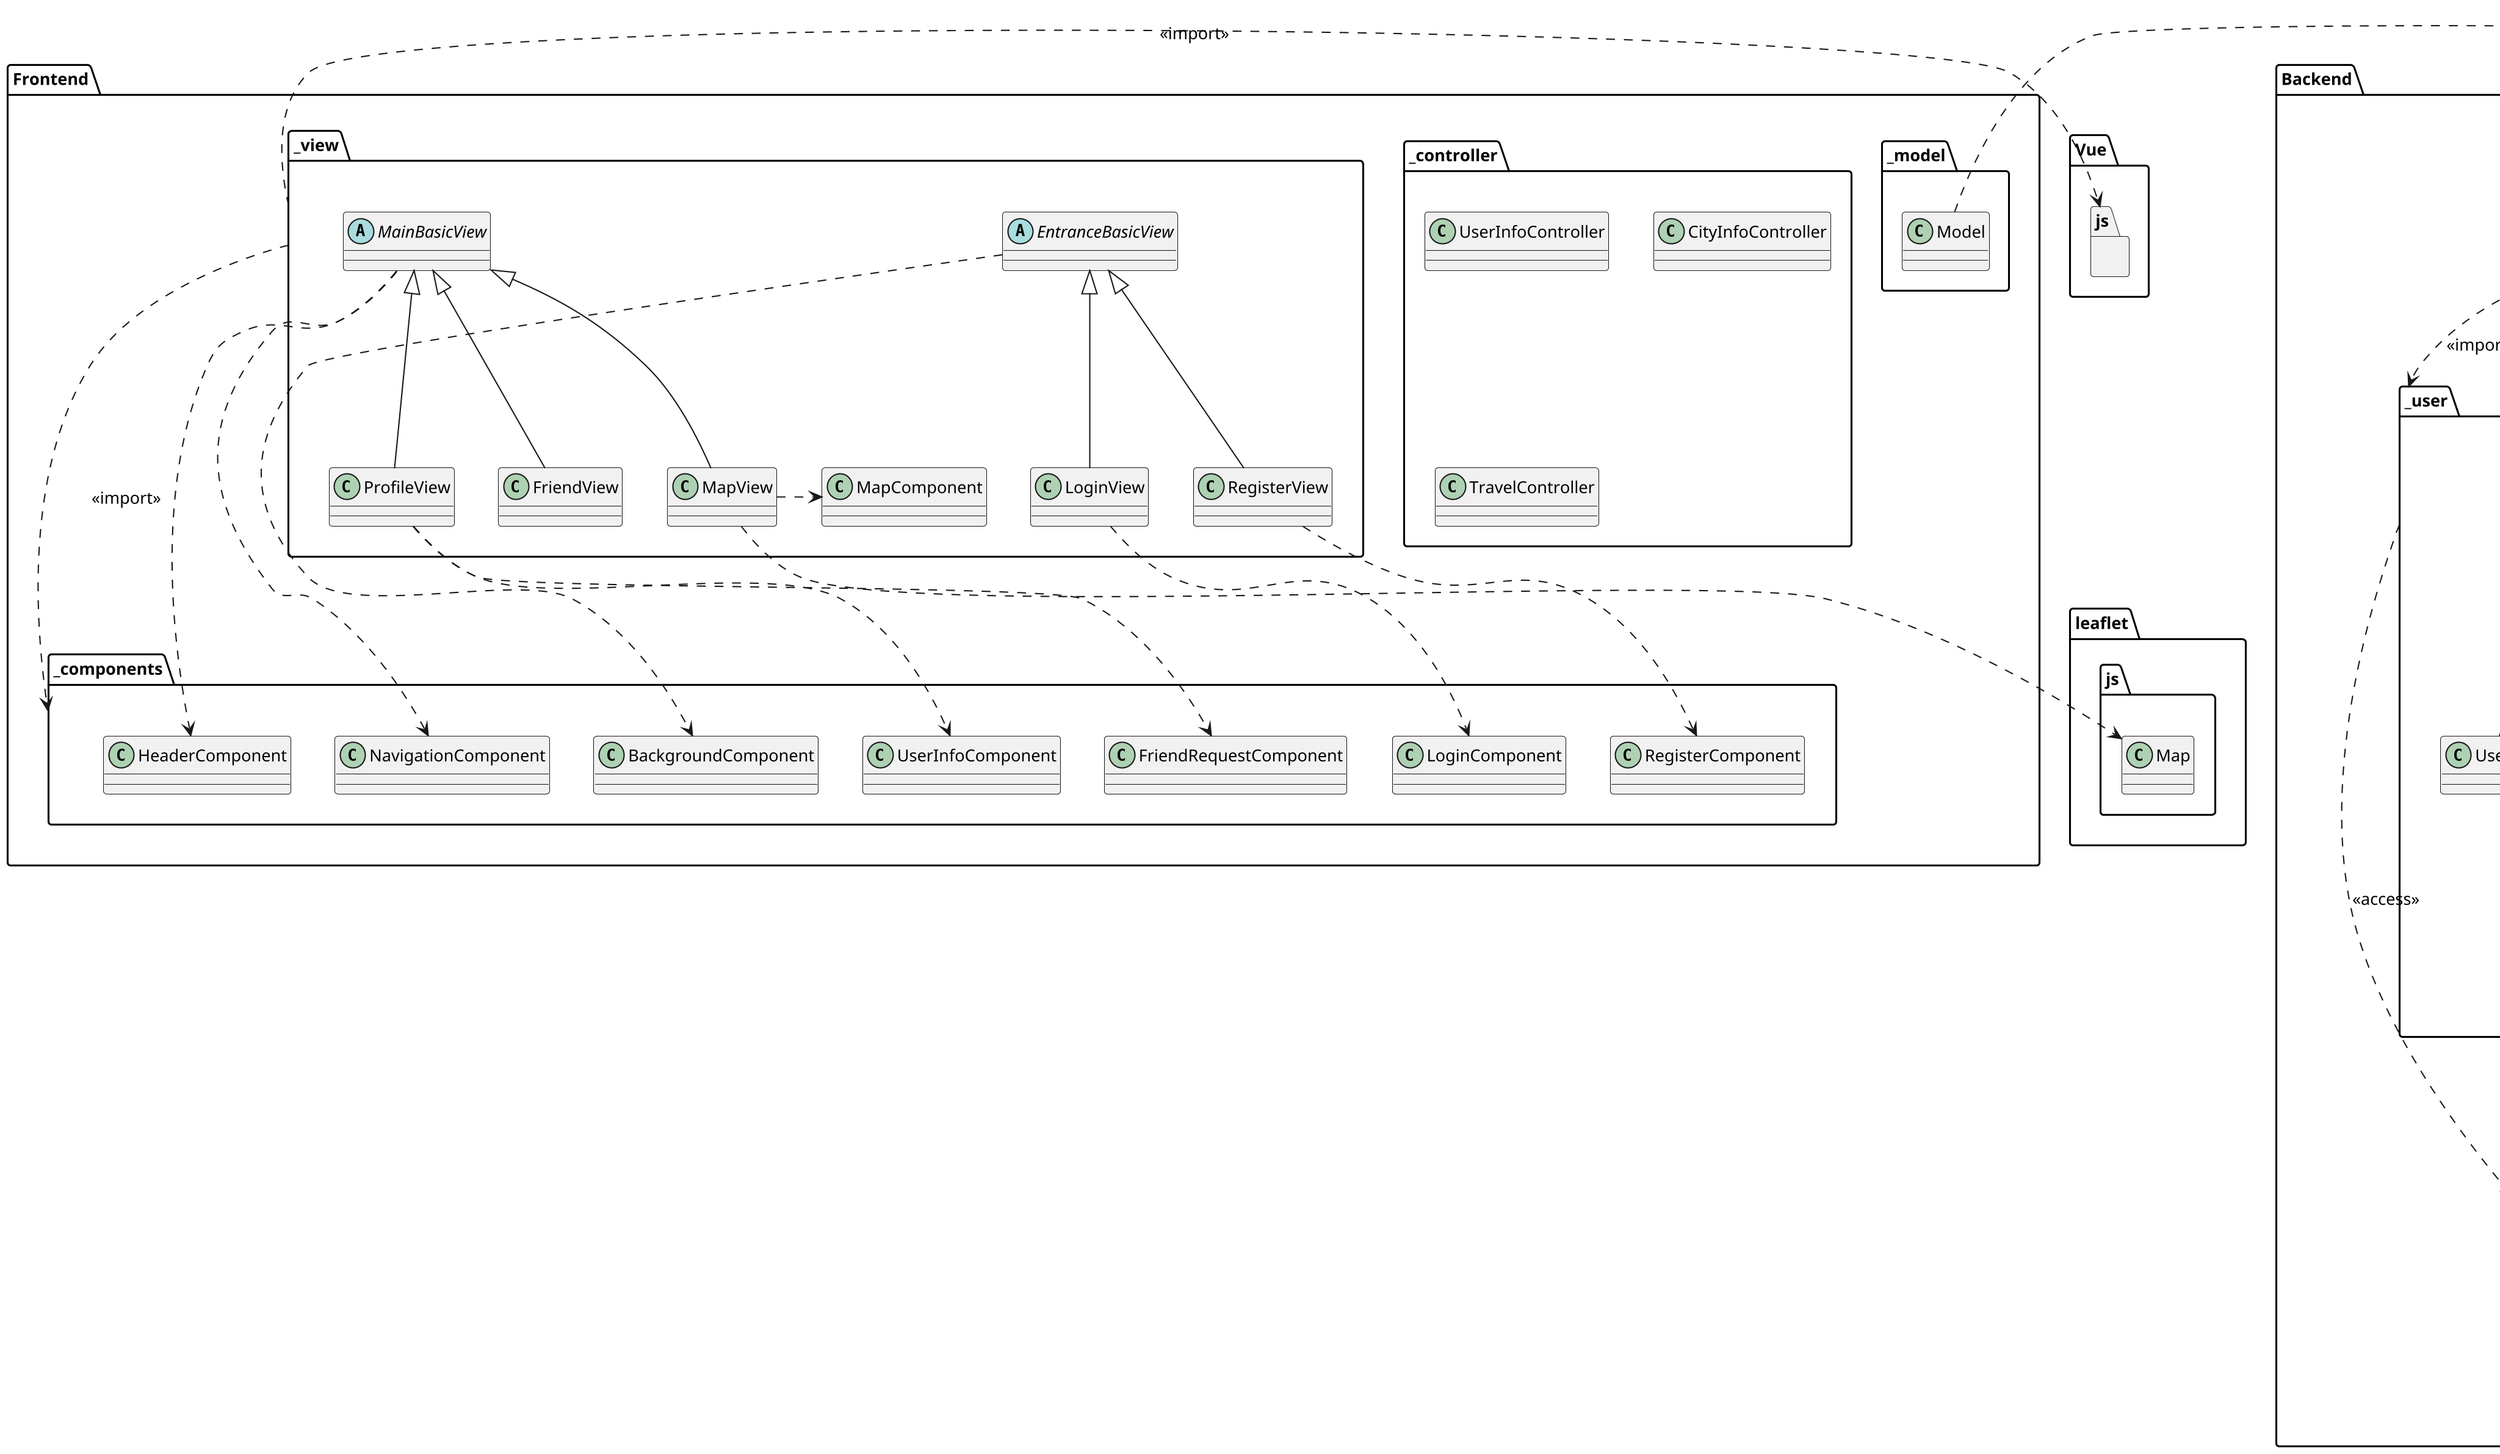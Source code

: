 @startuml PackageDiagram

skinparam Dpi 200
skinparam DefaultFont {
    Name Menlo
    Size 13
    Style bold
}

namespace Backend {
    package _server{
        class Server
        interface Interface
    }

    package _user {
        class User
        class UserInfoBase
        class UserInfo
        class FriendInfo
    }

    package _travel {
        class Travel
        class TravelGroup
        class TravelInfo
    }

    package _utilities {
        ' method gps_to_location()
        class City
        class Time
        class Message
        class Utilities
        enum Gender
        enum Visibility
    }
}

package django {
}

namespace Frontend {
    package _model {
        class Model
    }

    package _controller {
        class UserInfoController
        class CityInfoController
        class TravelController
    }

    package _view {
        abstract class MainBasicView
        class FriendView
        class MapView
        class MapComponent
        class ProfileView
        abstract class EntranceBasicView
        class LoginView
        class RegisterView

    }

    package _components {
        class HeaderComponent
        class RegisterComponent
        class LoginComponent
        class BackgroundComponent
        class NavigationComponent
        class FriendRequestComponent
        class UserInfoComponent
    }
}

package Vue.js {
}

package leaflet.js {
    class Map
}

_view   .right.> Vue.js      : <<import>>
_server .right.> django      : <<import>>
MapView .down.>  Map

Model .right.> Server

MainBasicView     <|-down- FriendView
MainBasicView     <|-down- MapView
MainBasicView     <|-down- ProfileView
EntranceBasicView <|-down- LoginView
EntranceBasicView <|-down- RegisterView
MapView .right.> MapComponent

EntranceBasicView .down.> BackgroundComponent
LoginView         .down.> LoginComponent
RegisterView      .down.> RegisterComponent
MainBasicView     .down.> HeaderComponent
MainBasicView     .down.> NavigationComponent
ProfileView       .down.> UserInfoComponent
ProfileView       .down.> FriendRequestComponent

Server       .right.|> Interface
User         *-down-   UserInfo
User         *-down-   FriendInfo
User         *-right-  TravelGroup
UserInfo     -down-|>  UserInfoBase
FriendInfo   -down-|>  UserInfoBase
UserInfoBase o-down-   City
TravelGroup  *-down-   Travel
Travel       *-down-   TravelInfo
User         -down->   Travel
FriendInfo   -right->  Travel
TravelInfo   o-down-   City
TravelInfo   *-down-   Time

_view   .down.>  _components : <<import>>
_server .down.>  _user       : <<import>>
_server .down.>  _travel     : <<import>>
_user   .down.>  _utilities  : <<access>>
_travel .down.>  _utilities  : <<access>>

@enduml
